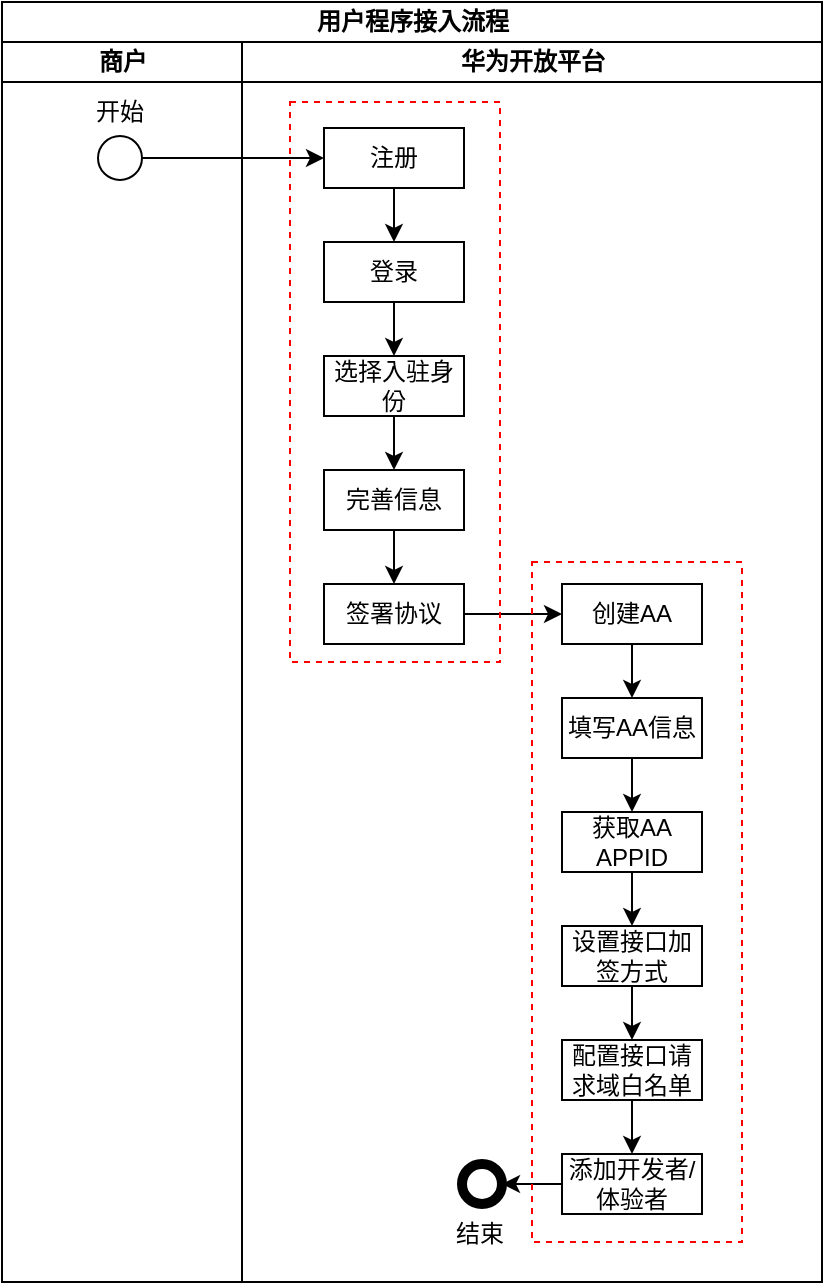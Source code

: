 <mxfile version="10.8.9" type="github"><diagram id="RDamL4-OvYVVgfU67srh" name="Page-1"><mxGraphModel dx="1356" dy="703" grid="1" gridSize="10" guides="1" tooltips="1" connect="1" arrows="1" fold="1" page="1" pageScale="1" pageWidth="827" pageHeight="1169" math="0" shadow="0"><root><mxCell id="0"/><mxCell id="1" parent="0"/><mxCell id="rKyHQYC9KWDMwhG5L-uQ-1" value="用户程序接入流程" style="swimlane;html=1;childLayout=stackLayout;resizeParent=1;resizeParentMax=0;startSize=20;" vertex="1" parent="1"><mxGeometry x="120" y="100" width="410" height="640" as="geometry"/></mxCell><mxCell id="rKyHQYC9KWDMwhG5L-uQ-2" value="商户" style="swimlane;html=1;startSize=20;" vertex="1" parent="rKyHQYC9KWDMwhG5L-uQ-1"><mxGeometry y="20" width="120" height="620" as="geometry"/></mxCell><mxCell id="rKyHQYC9KWDMwhG5L-uQ-5" value="" style="shape=ellipse;html=1;dashed=0;whitespace=wrap;aspect=fixed;perimeter=ellipsePerimeter;direction=west;" vertex="1" parent="rKyHQYC9KWDMwhG5L-uQ-2"><mxGeometry x="48" y="47" width="22" height="22" as="geometry"/></mxCell><mxCell id="rKyHQYC9KWDMwhG5L-uQ-3" value="华为开放平台" style="swimlane;html=1;startSize=20;" vertex="1" parent="rKyHQYC9KWDMwhG5L-uQ-1"><mxGeometry x="120" y="20" width="290" height="620" as="geometry"/></mxCell><mxCell id="rKyHQYC9KWDMwhG5L-uQ-28" style="edgeStyle=orthogonalEdgeStyle;rounded=0;orthogonalLoop=1;jettySize=auto;html=1;entryX=0.5;entryY=0;entryDx=0;entryDy=0;" edge="1" parent="rKyHQYC9KWDMwhG5L-uQ-3" source="rKyHQYC9KWDMwhG5L-uQ-8" target="rKyHQYC9KWDMwhG5L-uQ-17"><mxGeometry relative="1" as="geometry"/></mxCell><mxCell id="rKyHQYC9KWDMwhG5L-uQ-8" value="注册" style="rounded=0;whiteSpace=wrap;html=1;" vertex="1" parent="rKyHQYC9KWDMwhG5L-uQ-3"><mxGeometry x="41" y="43" width="70" height="30" as="geometry"/></mxCell><mxCell id="rKyHQYC9KWDMwhG5L-uQ-29" style="edgeStyle=orthogonalEdgeStyle;rounded=0;orthogonalLoop=1;jettySize=auto;html=1;entryX=0.5;entryY=0;entryDx=0;entryDy=0;" edge="1" parent="rKyHQYC9KWDMwhG5L-uQ-3" source="rKyHQYC9KWDMwhG5L-uQ-17" target="rKyHQYC9KWDMwhG5L-uQ-18"><mxGeometry relative="1" as="geometry"/></mxCell><mxCell id="rKyHQYC9KWDMwhG5L-uQ-17" value="登录" style="rounded=0;whiteSpace=wrap;html=1;" vertex="1" parent="rKyHQYC9KWDMwhG5L-uQ-3"><mxGeometry x="41" y="100" width="70" height="30" as="geometry"/></mxCell><mxCell id="rKyHQYC9KWDMwhG5L-uQ-30" style="edgeStyle=orthogonalEdgeStyle;rounded=0;orthogonalLoop=1;jettySize=auto;html=1;entryX=0.5;entryY=0;entryDx=0;entryDy=0;" edge="1" parent="rKyHQYC9KWDMwhG5L-uQ-3" source="rKyHQYC9KWDMwhG5L-uQ-18" target="rKyHQYC9KWDMwhG5L-uQ-19"><mxGeometry relative="1" as="geometry"/></mxCell><mxCell id="rKyHQYC9KWDMwhG5L-uQ-18" value="选择入驻身份" style="rounded=0;whiteSpace=wrap;html=1;" vertex="1" parent="rKyHQYC9KWDMwhG5L-uQ-3"><mxGeometry x="41" y="157" width="70" height="30" as="geometry"/></mxCell><mxCell id="rKyHQYC9KWDMwhG5L-uQ-34" style="edgeStyle=orthogonalEdgeStyle;rounded=0;orthogonalLoop=1;jettySize=auto;html=1;entryX=0.5;entryY=0;entryDx=0;entryDy=0;" edge="1" parent="rKyHQYC9KWDMwhG5L-uQ-3" source="rKyHQYC9KWDMwhG5L-uQ-19" target="rKyHQYC9KWDMwhG5L-uQ-20"><mxGeometry relative="1" as="geometry"/></mxCell><mxCell id="rKyHQYC9KWDMwhG5L-uQ-19" value="完善信息" style="rounded=0;whiteSpace=wrap;html=1;" vertex="1" parent="rKyHQYC9KWDMwhG5L-uQ-3"><mxGeometry x="41" y="214" width="70" height="30" as="geometry"/></mxCell><mxCell id="rKyHQYC9KWDMwhG5L-uQ-35" style="edgeStyle=orthogonalEdgeStyle;rounded=0;orthogonalLoop=1;jettySize=auto;html=1;entryX=0;entryY=0.5;entryDx=0;entryDy=0;" edge="1" parent="rKyHQYC9KWDMwhG5L-uQ-3" source="rKyHQYC9KWDMwhG5L-uQ-20" target="rKyHQYC9KWDMwhG5L-uQ-21"><mxGeometry relative="1" as="geometry"/></mxCell><mxCell id="rKyHQYC9KWDMwhG5L-uQ-20" value="签署协议" style="rounded=0;whiteSpace=wrap;html=1;" vertex="1" parent="rKyHQYC9KWDMwhG5L-uQ-3"><mxGeometry x="41" y="271" width="70" height="30" as="geometry"/></mxCell><mxCell id="rKyHQYC9KWDMwhG5L-uQ-36" style="edgeStyle=orthogonalEdgeStyle;rounded=0;orthogonalLoop=1;jettySize=auto;html=1;entryX=0.5;entryY=0;entryDx=0;entryDy=0;" edge="1" parent="rKyHQYC9KWDMwhG5L-uQ-3" source="rKyHQYC9KWDMwhG5L-uQ-21" target="rKyHQYC9KWDMwhG5L-uQ-22"><mxGeometry relative="1" as="geometry"/></mxCell><mxCell id="rKyHQYC9KWDMwhG5L-uQ-21" value="创建AA" style="rounded=0;whiteSpace=wrap;html=1;" vertex="1" parent="rKyHQYC9KWDMwhG5L-uQ-3"><mxGeometry x="160" y="271" width="70" height="30" as="geometry"/></mxCell><mxCell id="rKyHQYC9KWDMwhG5L-uQ-37" style="edgeStyle=orthogonalEdgeStyle;rounded=0;orthogonalLoop=1;jettySize=auto;html=1;" edge="1" parent="rKyHQYC9KWDMwhG5L-uQ-3" source="rKyHQYC9KWDMwhG5L-uQ-22" target="rKyHQYC9KWDMwhG5L-uQ-23"><mxGeometry relative="1" as="geometry"/></mxCell><mxCell id="rKyHQYC9KWDMwhG5L-uQ-22" value="填写AA信息" style="rounded=0;whiteSpace=wrap;html=1;" vertex="1" parent="rKyHQYC9KWDMwhG5L-uQ-3"><mxGeometry x="160" y="328" width="70" height="30" as="geometry"/></mxCell><mxCell id="rKyHQYC9KWDMwhG5L-uQ-38" style="edgeStyle=orthogonalEdgeStyle;rounded=0;orthogonalLoop=1;jettySize=auto;html=1;" edge="1" parent="rKyHQYC9KWDMwhG5L-uQ-3" source="rKyHQYC9KWDMwhG5L-uQ-23" target="rKyHQYC9KWDMwhG5L-uQ-24"><mxGeometry relative="1" as="geometry"/></mxCell><mxCell id="rKyHQYC9KWDMwhG5L-uQ-23" value="获取AA APPID" style="rounded=0;whiteSpace=wrap;html=1;" vertex="1" parent="rKyHQYC9KWDMwhG5L-uQ-3"><mxGeometry x="160" y="385" width="70" height="30" as="geometry"/></mxCell><mxCell id="rKyHQYC9KWDMwhG5L-uQ-39" style="edgeStyle=orthogonalEdgeStyle;rounded=0;orthogonalLoop=1;jettySize=auto;html=1;entryX=0.5;entryY=0;entryDx=0;entryDy=0;" edge="1" parent="rKyHQYC9KWDMwhG5L-uQ-3" source="rKyHQYC9KWDMwhG5L-uQ-24" target="rKyHQYC9KWDMwhG5L-uQ-25"><mxGeometry relative="1" as="geometry"/></mxCell><mxCell id="rKyHQYC9KWDMwhG5L-uQ-24" value="设置接口加签方式" style="rounded=0;whiteSpace=wrap;html=1;" vertex="1" parent="rKyHQYC9KWDMwhG5L-uQ-3"><mxGeometry x="160" y="442" width="70" height="30" as="geometry"/></mxCell><mxCell id="rKyHQYC9KWDMwhG5L-uQ-40" style="edgeStyle=orthogonalEdgeStyle;rounded=0;orthogonalLoop=1;jettySize=auto;html=1;entryX=0.5;entryY=0;entryDx=0;entryDy=0;" edge="1" parent="rKyHQYC9KWDMwhG5L-uQ-3" source="rKyHQYC9KWDMwhG5L-uQ-25" target="rKyHQYC9KWDMwhG5L-uQ-26"><mxGeometry relative="1" as="geometry"/></mxCell><mxCell id="rKyHQYC9KWDMwhG5L-uQ-25" value="配置接口请求域白名单" style="rounded=0;whiteSpace=wrap;html=1;" vertex="1" parent="rKyHQYC9KWDMwhG5L-uQ-3"><mxGeometry x="160" y="499" width="70" height="30" as="geometry"/></mxCell><mxCell id="rKyHQYC9KWDMwhG5L-uQ-41" style="edgeStyle=orthogonalEdgeStyle;rounded=0;orthogonalLoop=1;jettySize=auto;html=1;entryX=1;entryY=0.5;entryDx=0;entryDy=0;" edge="1" parent="rKyHQYC9KWDMwhG5L-uQ-3" source="rKyHQYC9KWDMwhG5L-uQ-26" target="rKyHQYC9KWDMwhG5L-uQ-27"><mxGeometry relative="1" as="geometry"/></mxCell><mxCell id="rKyHQYC9KWDMwhG5L-uQ-26" value="添加开发者/体验者" style="rounded=0;whiteSpace=wrap;html=1;" vertex="1" parent="rKyHQYC9KWDMwhG5L-uQ-3"><mxGeometry x="160" y="556" width="70" height="30" as="geometry"/></mxCell><mxCell id="rKyHQYC9KWDMwhG5L-uQ-27" value="" style="shape=ellipse;html=1;dashed=0;whitespace=wrap;aspect=fixed;strokeWidth=5;perimeter=ellipsePerimeter;" vertex="1" parent="rKyHQYC9KWDMwhG5L-uQ-3"><mxGeometry x="110" y="561" width="20" height="20" as="geometry"/></mxCell><mxCell id="rKyHQYC9KWDMwhG5L-uQ-42" value="结束" style="text;html=1;resizable=0;points=[];autosize=1;align=left;verticalAlign=top;spacingTop=-4;" vertex="1" parent="rKyHQYC9KWDMwhG5L-uQ-3"><mxGeometry x="105" y="586" width="50" height="10" as="geometry"/></mxCell><mxCell id="rKyHQYC9KWDMwhG5L-uQ-43" value="" style="rounded=0;whiteSpace=wrap;html=1;fillColor=none;dashed=1;strokeColor=#FF0000;" vertex="1" parent="rKyHQYC9KWDMwhG5L-uQ-3"><mxGeometry x="145" y="260" width="105" height="340" as="geometry"/></mxCell><mxCell id="rKyHQYC9KWDMwhG5L-uQ-44" value="" style="rounded=0;whiteSpace=wrap;html=1;fillColor=none;dashed=1;strokeColor=#FF0000;" vertex="1" parent="rKyHQYC9KWDMwhG5L-uQ-3"><mxGeometry x="24" y="30" width="105" height="280" as="geometry"/></mxCell><mxCell id="rKyHQYC9KWDMwhG5L-uQ-9" style="edgeStyle=orthogonalEdgeStyle;rounded=0;orthogonalLoop=1;jettySize=auto;html=1;entryX=0;entryY=0.5;entryDx=0;entryDy=0;" edge="1" parent="rKyHQYC9KWDMwhG5L-uQ-1" source="rKyHQYC9KWDMwhG5L-uQ-5" target="rKyHQYC9KWDMwhG5L-uQ-8"><mxGeometry relative="1" as="geometry"/></mxCell><mxCell id="rKyHQYC9KWDMwhG5L-uQ-7" value="开始" style="text;html=1;resizable=0;points=[];autosize=1;align=left;verticalAlign=top;spacingTop=-4;" vertex="1" parent="1"><mxGeometry x="165" y="145" width="50" height="10" as="geometry"/></mxCell></root></mxGraphModel></diagram></mxfile>